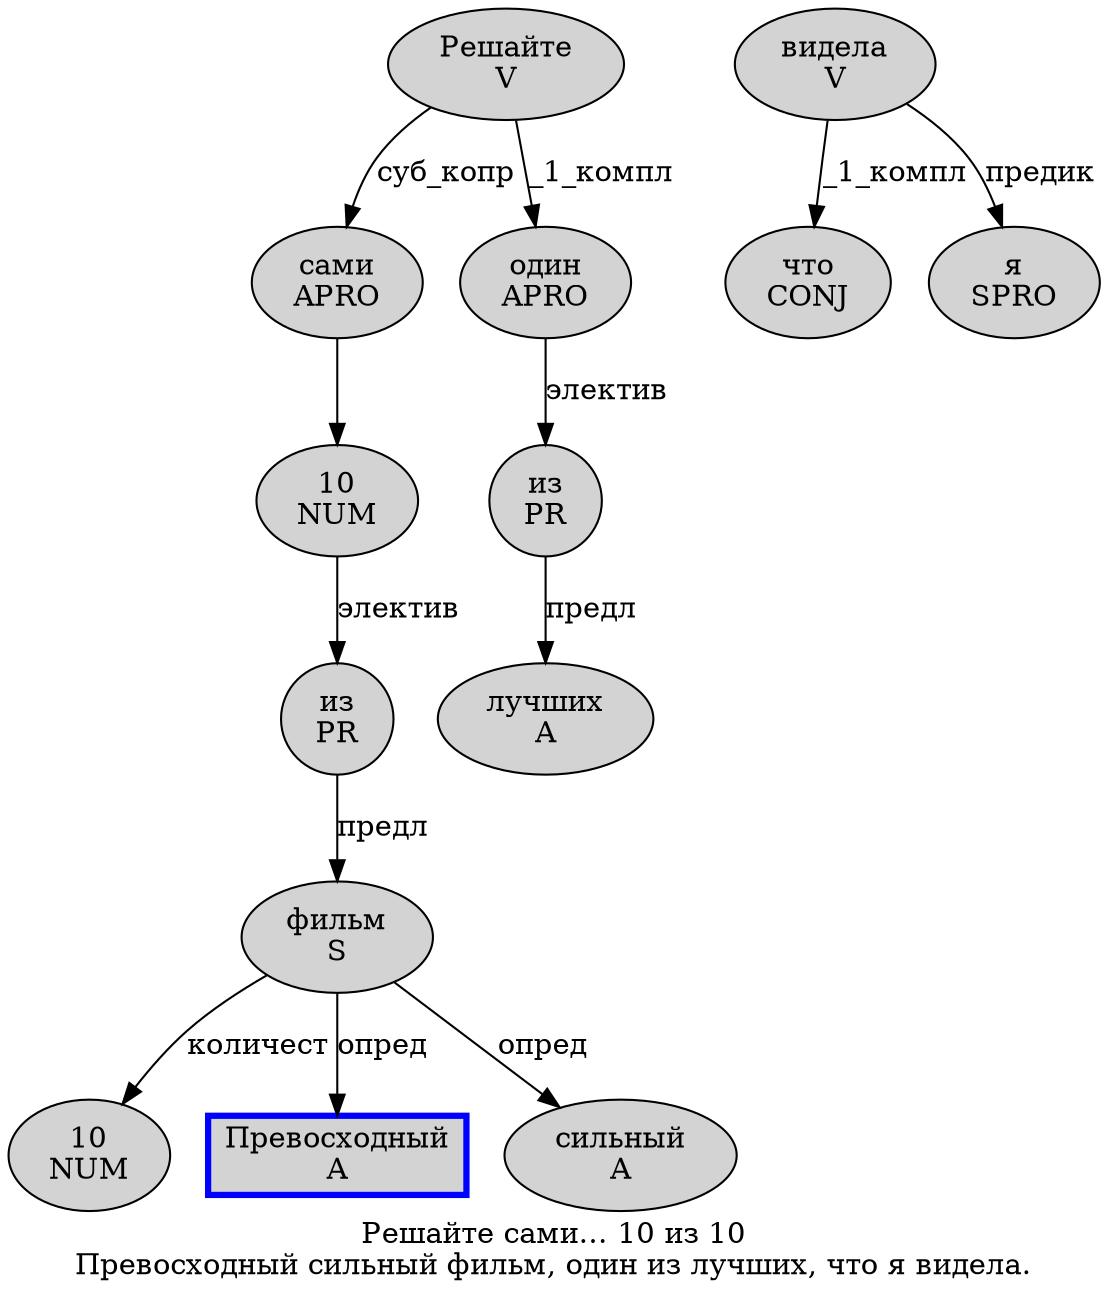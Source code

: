 digraph SENTENCE_1430 {
	graph [label="Решайте сами… 10 из 10
Превосходный сильный фильм, один из лучших, что я видела."]
	node [style=filled]
		0 [label="Решайте
V" color="" fillcolor=lightgray penwidth=1 shape=ellipse]
		1 [label="сами
APRO" color="" fillcolor=lightgray penwidth=1 shape=ellipse]
		3 [label="10
NUM" color="" fillcolor=lightgray penwidth=1 shape=ellipse]
		4 [label="из
PR" color="" fillcolor=lightgray penwidth=1 shape=ellipse]
		5 [label="10
NUM" color="" fillcolor=lightgray penwidth=1 shape=ellipse]
		6 [label="Превосходный
A" color=blue fillcolor=lightgray penwidth=3 shape=box]
		7 [label="сильный
A" color="" fillcolor=lightgray penwidth=1 shape=ellipse]
		8 [label="фильм
S" color="" fillcolor=lightgray penwidth=1 shape=ellipse]
		10 [label="один
APRO" color="" fillcolor=lightgray penwidth=1 shape=ellipse]
		11 [label="из
PR" color="" fillcolor=lightgray penwidth=1 shape=ellipse]
		12 [label="лучших
A" color="" fillcolor=lightgray penwidth=1 shape=ellipse]
		14 [label="что
CONJ" color="" fillcolor=lightgray penwidth=1 shape=ellipse]
		15 [label="я
SPRO" color="" fillcolor=lightgray penwidth=1 shape=ellipse]
		16 [label="видела
V" color="" fillcolor=lightgray penwidth=1 shape=ellipse]
			4 -> 8 [label="предл"]
			3 -> 4 [label="электив"]
			10 -> 11 [label="электив"]
			16 -> 14 [label="_1_компл"]
			16 -> 15 [label="предик"]
			8 -> 5 [label="количест"]
			8 -> 6 [label="опред"]
			8 -> 7 [label="опред"]
			11 -> 12 [label="предл"]
			1 -> 3
			0 -> 1 [label="суб_копр"]
			0 -> 10 [label="_1_компл"]
}